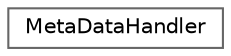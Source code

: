 digraph "Graphical Class Hierarchy"
{
 // LATEX_PDF_SIZE
  bgcolor="transparent";
  edge [fontname=Helvetica,fontsize=10,labelfontname=Helvetica,labelfontsize=10];
  node [fontname=Helvetica,fontsize=10,shape=box,height=0.2,width=0.4];
  rankdir="LR";
  Node0 [id="Node000000",label="MetaDataHandler",height=0.2,width=0.4,color="grey40", fillcolor="white", style="filled",URL="$class_meta_data_handler.html",tooltip=" "];
}
